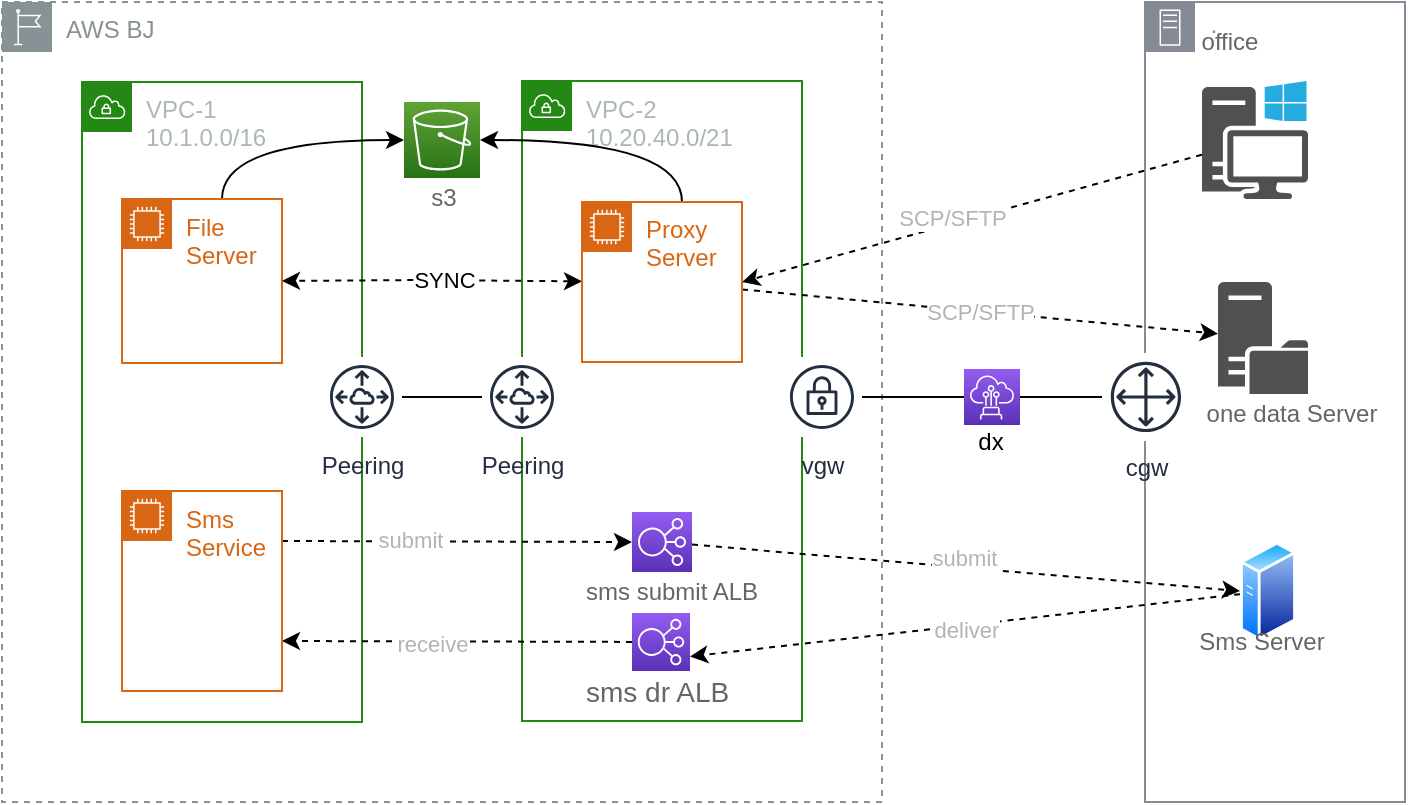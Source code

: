 <mxfile version="14.9.6" type="github">
  <diagram id="Yk6t9v-q_GspNquAsi5I" name="Page-1">
    <mxGraphModel dx="700" dy="443" grid="1" gridSize="10" guides="1" tooltips="1" connect="1" arrows="1" fold="1" page="1" pageScale="1" pageWidth="827" pageHeight="1169" math="0" shadow="0">
      <root>
        <mxCell id="0" />
        <mxCell id="1" parent="0" />
        <mxCell id="BR9eqy4Dcbu-qg9SR92N-37" value="·" style="outlineConnect=0;gradientColor=none;html=1;whiteSpace=wrap;fontSize=12;fontStyle=0;shape=mxgraph.aws4.group;grIcon=mxgraph.aws4.group_on_premise;strokeColor=#858B94;fillColor=none;verticalAlign=top;align=left;spacingLeft=30;fontColor=#858B94;dashed=0;" parent="1" vertex="1">
          <mxGeometry x="611.5" y="40" width="130" height="400" as="geometry" />
        </mxCell>
        <mxCell id="BR9eqy4Dcbu-qg9SR92N-1" value="AWS BJ" style="outlineConnect=0;gradientColor=none;html=1;whiteSpace=wrap;fontSize=12;fontStyle=0;shape=mxgraph.aws4.group;grIcon=mxgraph.aws4.group_region;strokeColor=#879196;fillColor=none;verticalAlign=top;align=left;spacingLeft=30;fontColor=#879196;dashed=1;" parent="1" vertex="1">
          <mxGeometry x="40" y="40" width="440" height="400" as="geometry" />
        </mxCell>
        <mxCell id="BR9eqy4Dcbu-qg9SR92N-4" value="VPC-1&lt;br&gt;10.1.0.0/16" style="points=[[0,0],[0.25,0],[0.5,0],[0.75,0],[1,0],[1,0.25],[1,0.5],[1,0.75],[1,1],[0.75,1],[0.5,1],[0.25,1],[0,1],[0,0.75],[0,0.5],[0,0.25]];outlineConnect=0;gradientColor=none;html=1;whiteSpace=wrap;fontSize=12;fontStyle=0;shape=mxgraph.aws4.group;grIcon=mxgraph.aws4.group_vpc;strokeColor=#248814;fillColor=none;verticalAlign=top;align=left;spacingLeft=30;fontColor=#AAB7B8;dashed=0;" parent="1" vertex="1">
          <mxGeometry x="80" y="80" width="140" height="320" as="geometry" />
        </mxCell>
        <mxCell id="BR9eqy4Dcbu-qg9SR92N-7" value="VPC-2&lt;br&gt;10.20.40.0/21" style="points=[[0,0],[0.25,0],[0.5,0],[0.75,0],[1,0],[1,0.25],[1,0.5],[1,0.75],[1,1],[0.75,1],[0.5,1],[0.25,1],[0,1],[0,0.75],[0,0.5],[0,0.25]];outlineConnect=0;gradientColor=none;html=1;whiteSpace=wrap;fontSize=12;fontStyle=0;shape=mxgraph.aws4.group;grIcon=mxgraph.aws4.group_vpc;strokeColor=#248814;fillColor=none;verticalAlign=top;align=left;spacingLeft=30;fontColor=#AAB7B8;dashed=0;" parent="1" vertex="1">
          <mxGeometry x="300" y="79.5" width="140" height="320" as="geometry" />
        </mxCell>
        <mxCell id="BR9eqy4Dcbu-qg9SR92N-10" value="Peering" style="outlineConnect=0;fontColor=#232F3E;gradientColor=none;strokeColor=#232F3E;fillColor=#ffffff;dashed=0;verticalLabelPosition=bottom;verticalAlign=top;align=center;html=1;fontSize=12;fontStyle=0;aspect=fixed;shape=mxgraph.aws4.resourceIcon;resIcon=mxgraph.aws4.peering;" parent="1" vertex="1">
          <mxGeometry x="200" y="217.5" width="40" height="40" as="geometry" />
        </mxCell>
        <mxCell id="BR9eqy4Dcbu-qg9SR92N-12" value="" style="edgeStyle=orthogonalEdgeStyle;rounded=0;orthogonalLoop=1;jettySize=auto;html=1;endArrow=none;endFill=0;" parent="1" source="BR9eqy4Dcbu-qg9SR92N-11" target="BR9eqy4Dcbu-qg9SR92N-10" edge="1">
          <mxGeometry relative="1" as="geometry" />
        </mxCell>
        <mxCell id="BR9eqy4Dcbu-qg9SR92N-11" value="Peering" style="outlineConnect=0;fontColor=#232F3E;gradientColor=none;strokeColor=#232F3E;fillColor=#ffffff;dashed=0;verticalLabelPosition=bottom;verticalAlign=top;align=center;html=1;fontSize=12;fontStyle=0;aspect=fixed;shape=mxgraph.aws4.resourceIcon;resIcon=mxgraph.aws4.peering;" parent="1" vertex="1">
          <mxGeometry x="280" y="217.5" width="40" height="40" as="geometry" />
        </mxCell>
        <mxCell id="BR9eqy4Dcbu-qg9SR92N-32" value="" style="orthogonalLoop=1;jettySize=auto;html=1;strokeColor=none;" parent="1" source="BR9eqy4Dcbu-qg9SR92N-13" target="BR9eqy4Dcbu-qg9SR92N-25" edge="1">
          <mxGeometry relative="1" as="geometry" />
        </mxCell>
        <mxCell id="BR9eqy4Dcbu-qg9SR92N-35" value="" style="edgeStyle=none;orthogonalLoop=1;jettySize=auto;html=1;endArrow=none;endFill=0;" parent="1" source="BR9eqy4Dcbu-qg9SR92N-13" target="BR9eqy4Dcbu-qg9SR92N-25" edge="1">
          <mxGeometry relative="1" as="geometry" />
        </mxCell>
        <mxCell id="BR9eqy4Dcbu-qg9SR92N-13" value="vgw" style="outlineConnect=0;fontColor=#232F3E;gradientColor=none;strokeColor=#232F3E;fillColor=#ffffff;dashed=0;verticalLabelPosition=bottom;verticalAlign=top;align=center;html=1;fontSize=12;fontStyle=0;aspect=fixed;shape=mxgraph.aws4.resourceIcon;resIcon=mxgraph.aws4.vpn_gateway;" parent="1" vertex="1">
          <mxGeometry x="430" y="217.5" width="40" height="40" as="geometry" />
        </mxCell>
        <mxCell id="BR9eqy4Dcbu-qg9SR92N-36" value="" style="edgeStyle=none;orthogonalLoop=1;jettySize=auto;html=1;endArrow=none;endFill=0;" parent="1" source="BR9eqy4Dcbu-qg9SR92N-18" target="BR9eqy4Dcbu-qg9SR92N-25" edge="1">
          <mxGeometry relative="1" as="geometry" />
        </mxCell>
        <mxCell id="BR9eqy4Dcbu-qg9SR92N-18" value="cgw" style="outlineConnect=0;fontColor=#232F3E;gradientColor=none;strokeColor=#232F3E;fillColor=#ffffff;verticalLabelPosition=bottom;verticalAlign=top;align=center;html=1;fontSize=12;fontStyle=0;aspect=fixed;shape=mxgraph.aws4.resourceIcon;resIcon=mxgraph.aws4.customer_gateway;" parent="1" vertex="1">
          <mxGeometry x="590" y="215.54" width="43.91" height="43.91" as="geometry" />
        </mxCell>
        <mxCell id="BR9eqy4Dcbu-qg9SR92N-27" value="" style="edgeStyle=none;rounded=0;orthogonalLoop=1;jettySize=auto;html=1;entryX=1;entryY=0.5;entryDx=0;entryDy=0;dashed=1;" parent="1" source="BR9eqy4Dcbu-qg9SR92N-19" target="BR9eqy4Dcbu-qg9SR92N-22" edge="1">
          <mxGeometry relative="1" as="geometry" />
        </mxCell>
        <mxCell id="BR9eqy4Dcbu-qg9SR92N-28" value="&lt;font color=&quot;#b3b3b3&quot;&gt;SCP/SFTP&lt;/font&gt;" style="edgeLabel;html=1;align=center;verticalAlign=middle;resizable=0;points=[];" parent="BR9eqy4Dcbu-qg9SR92N-27" vertex="1" connectable="0">
          <mxGeometry x="0.09" y="-3" relative="1" as="geometry">
            <mxPoint x="1" as="offset" />
          </mxGeometry>
        </mxCell>
        <mxCell id="BR9eqy4Dcbu-qg9SR92N-19" value="" style="pointerEvents=1;shadow=0;dashed=0;html=1;strokeColor=none;fillColor=#505050;labelPosition=center;verticalLabelPosition=bottom;verticalAlign=top;outlineConnect=0;align=center;shape=mxgraph.office.devices.workstation_pc;" parent="1" vertex="1">
          <mxGeometry x="640" y="79.5" width="53" height="59" as="geometry" />
        </mxCell>
        <mxCell id="BR9eqy4Dcbu-qg9SR92N-43" style="edgeStyle=orthogonalEdgeStyle;orthogonalLoop=1;jettySize=auto;html=1;entryX=0;entryY=0.5;entryDx=0;entryDy=0;entryPerimeter=0;endArrow=classic;endFill=1;elbow=vertical;curved=1;" parent="1" source="BR9eqy4Dcbu-qg9SR92N-20" target="BR9eqy4Dcbu-qg9SR92N-41" edge="1">
          <mxGeometry relative="1" as="geometry">
            <Array as="points">
              <mxPoint x="150" y="109" />
            </Array>
          </mxGeometry>
        </mxCell>
        <mxCell id="BR9eqy4Dcbu-qg9SR92N-20" value="File Server" style="points=[[0,0],[0.25,0],[0.5,0],[0.75,0],[1,0],[1,0.25],[1,0.5],[1,0.75],[1,1],[0.75,1],[0.5,1],[0.25,1],[0,1],[0,0.75],[0,0.5],[0,0.25]];outlineConnect=0;gradientColor=none;html=1;whiteSpace=wrap;fontSize=12;fontStyle=0;shape=mxgraph.aws4.group;grIcon=mxgraph.aws4.group_ec2_instance_contents;strokeColor=#D86613;fillColor=none;verticalAlign=top;align=left;spacingLeft=30;fontColor=#D86613;dashed=0;" parent="1" vertex="1">
          <mxGeometry x="100" y="138.5" width="80" height="81.96" as="geometry" />
        </mxCell>
        <mxCell id="BR9eqy4Dcbu-qg9SR92N-29" style="edgeStyle=none;rounded=0;orthogonalLoop=1;jettySize=auto;html=1;entryX=1;entryY=0.5;entryDx=0;entryDy=0;dashed=1;startArrow=classic;startFill=1;" parent="1" source="BR9eqy4Dcbu-qg9SR92N-22" target="BR9eqy4Dcbu-qg9SR92N-20" edge="1">
          <mxGeometry relative="1" as="geometry">
            <Array as="points">
              <mxPoint x="250" y="179" />
            </Array>
          </mxGeometry>
        </mxCell>
        <mxCell id="BR9eqy4Dcbu-qg9SR92N-30" value="SYNC" style="edgeLabel;html=1;align=center;verticalAlign=middle;resizable=0;points=[];" parent="BR9eqy4Dcbu-qg9SR92N-29" vertex="1" connectable="0">
          <mxGeometry x="0.153" y="-1" relative="1" as="geometry">
            <mxPoint x="17" y="1" as="offset" />
          </mxGeometry>
        </mxCell>
        <mxCell id="BR9eqy4Dcbu-qg9SR92N-42" style="edgeStyle=orthogonalEdgeStyle;curved=1;orthogonalLoop=1;jettySize=auto;html=1;entryX=1;entryY=0.5;entryDx=0;entryDy=0;entryPerimeter=0;endArrow=classic;endFill=1;" parent="1" source="BR9eqy4Dcbu-qg9SR92N-22" target="BR9eqy4Dcbu-qg9SR92N-41" edge="1">
          <mxGeometry relative="1" as="geometry">
            <Array as="points">
              <mxPoint x="380" y="109" />
            </Array>
          </mxGeometry>
        </mxCell>
        <mxCell id="537Jsp8l8VRUOBUdNGrK-4" value="&lt;font color=&quot;#b3b3b3&quot;&gt;SCP/SFTP&lt;/font&gt;" style="rounded=0;orthogonalLoop=1;jettySize=auto;html=1;dashed=1;" edge="1" parent="1" source="BR9eqy4Dcbu-qg9SR92N-22" target="537Jsp8l8VRUOBUdNGrK-1">
          <mxGeometry relative="1" as="geometry" />
        </mxCell>
        <mxCell id="BR9eqy4Dcbu-qg9SR92N-22" value="Proxy Server" style="points=[[0,0],[0.25,0],[0.5,0],[0.75,0],[1,0],[1,0.25],[1,0.5],[1,0.75],[1,1],[0.75,1],[0.5,1],[0.25,1],[0,1],[0,0.75],[0,0.5],[0,0.25]];outlineConnect=0;gradientColor=none;html=1;whiteSpace=wrap;fontSize=12;fontStyle=0;shape=mxgraph.aws4.group;grIcon=mxgraph.aws4.group_ec2_instance_contents;strokeColor=#D86613;fillColor=none;verticalAlign=top;align=left;spacingLeft=30;fontColor=#D86613;dashed=0;" parent="1" vertex="1">
          <mxGeometry x="330" y="140" width="80" height="80" as="geometry" />
        </mxCell>
        <mxCell id="BR9eqy4Dcbu-qg9SR92N-25" value="" style="points=[[0,0,0],[0.25,0,0],[0.5,0,0],[0.75,0,0],[1,0,0],[0,1,0],[0.25,1,0],[0.5,1,0],[0.75,1,0],[1,1,0],[0,0.25,0],[0,0.5,0],[0,0.75,0],[1,0.25,0],[1,0.5,0],[1,0.75,0]];outlineConnect=0;fontColor=#232F3E;gradientColor=#945DF2;gradientDirection=north;fillColor=#5A30B5;strokeColor=#ffffff;dashed=0;verticalLabelPosition=bottom;verticalAlign=top;align=center;html=1;fontSize=12;fontStyle=0;aspect=fixed;shape=mxgraph.aws4.resourceIcon;resIcon=mxgraph.aws4.direct_connect;" parent="1" vertex="1">
          <mxGeometry x="521" y="223.5" width="28" height="28" as="geometry" />
        </mxCell>
        <mxCell id="BR9eqy4Dcbu-qg9SR92N-38" value="dx" style="text;html=1;align=center;verticalAlign=middle;resizable=0;points=[];autosize=1;strokeColor=none;" parent="1" vertex="1">
          <mxGeometry x="519" y="250" width="30" height="20" as="geometry" />
        </mxCell>
        <mxCell id="BR9eqy4Dcbu-qg9SR92N-41" value="" style="points=[[0,0,0],[0.25,0,0],[0.5,0,0],[0.75,0,0],[1,0,0],[0,1,0],[0.25,1,0],[0.5,1,0],[0.75,1,0],[1,1,0],[0,0.25,0],[0,0.5,0],[0,0.75,0],[1,0.25,0],[1,0.5,0],[1,0.75,0]];outlineConnect=0;fontColor=#232F3E;gradientColor=#60A337;gradientDirection=north;fillColor=#277116;strokeColor=#ffffff;dashed=0;verticalLabelPosition=bottom;verticalAlign=top;align=center;html=1;fontSize=12;fontStyle=0;aspect=fixed;shape=mxgraph.aws4.resourceIcon;resIcon=mxgraph.aws4.s3;" parent="1" vertex="1">
          <mxGeometry x="241" y="90" width="38" height="38" as="geometry" />
        </mxCell>
        <mxCell id="BR9eqy4Dcbu-qg9SR92N-47" value="&lt;font color=&quot;#666666&quot;&gt;s3&lt;/font&gt;" style="text;html=1;strokeColor=none;fillColor=none;align=center;verticalAlign=middle;whiteSpace=wrap;rounded=0;dashed=1;" parent="1" vertex="1">
          <mxGeometry x="241" y="128" width="40" height="20" as="geometry" />
        </mxCell>
        <mxCell id="537Jsp8l8VRUOBUdNGrK-7" style="edgeStyle=none;rounded=0;orthogonalLoop=1;jettySize=auto;html=1;entryX=0;entryY=0.5;entryDx=0;entryDy=0;dashed=1;startArrow=none;startFill=0;" edge="1" parent="1" source="BR9eqy4Dcbu-qg9SR92N-48" target="537Jsp8l8VRUOBUdNGrK-5">
          <mxGeometry relative="1" as="geometry" />
        </mxCell>
        <mxCell id="537Jsp8l8VRUOBUdNGrK-9" value="&lt;font color=&quot;#b3b3b3&quot;&gt;submit&lt;/font&gt;" style="edgeLabel;html=1;align=center;verticalAlign=middle;resizable=0;points=[];" vertex="1" connectable="0" parent="537Jsp8l8VRUOBUdNGrK-7">
          <mxGeometry x="-0.185" relative="1" as="geometry">
            <mxPoint x="24" y="-3" as="offset" />
          </mxGeometry>
        </mxCell>
        <mxCell id="BR9eqy4Dcbu-qg9SR92N-48" value="" style="points=[[0,0,0],[0.25,0,0],[0.5,0,0],[0.75,0,0],[1,0,0],[0,1,0],[0.25,1,0],[0.5,1,0],[0.75,1,0],[1,1,0],[0,0.25,0],[0,0.5,0],[0,0.75,0],[1,0.25,0],[1,0.5,0],[1,0.75,0]];outlineConnect=0;fontColor=#232F3E;gradientColor=#945DF2;gradientDirection=north;fillColor=#5A30B5;strokeColor=#ffffff;dashed=0;verticalLabelPosition=bottom;verticalAlign=top;align=center;html=1;fontSize=12;fontStyle=0;aspect=fixed;shape=mxgraph.aws4.resourceIcon;resIcon=mxgraph.aws4.elastic_load_balancing;" parent="1" vertex="1">
          <mxGeometry x="355" y="295" width="30" height="30" as="geometry" />
        </mxCell>
        <mxCell id="BR9eqy4Dcbu-qg9SR92N-49" value="&lt;font color=&quot;#666666&quot;&gt;sms submit ALB&lt;/font&gt;" style="text;html=1;strokeColor=none;fillColor=none;align=center;verticalAlign=middle;whiteSpace=wrap;rounded=0;dashed=1;" parent="1" vertex="1">
          <mxGeometry x="320" y="324.5" width="110" height="20" as="geometry" />
        </mxCell>
        <mxCell id="537Jsp8l8VRUOBUdNGrK-12" style="edgeStyle=none;rounded=0;orthogonalLoop=1;jettySize=auto;html=1;entryX=1;entryY=0.75;entryDx=0;entryDy=0;dashed=1;startArrow=none;startFill=0;" edge="1" parent="1" source="BR9eqy4Dcbu-qg9SR92N-50" target="BR9eqy4Dcbu-qg9SR92N-52">
          <mxGeometry relative="1" as="geometry" />
        </mxCell>
        <mxCell id="537Jsp8l8VRUOBUdNGrK-14" value="&lt;font color=&quot;#b3b3b3&quot;&gt;receive&lt;/font&gt;" style="edgeLabel;html=1;align=center;verticalAlign=middle;resizable=0;points=[];" vertex="1" connectable="0" parent="537Jsp8l8VRUOBUdNGrK-12">
          <mxGeometry x="0.147" y="1" relative="1" as="geometry">
            <mxPoint as="offset" />
          </mxGeometry>
        </mxCell>
        <mxCell id="BR9eqy4Dcbu-qg9SR92N-50" value="" style="points=[[0,0,0],[0.25,0,0],[0.5,0,0],[0.75,0,0],[1,0,0],[0,1,0],[0.25,1,0],[0.5,1,0],[0.75,1,0],[1,1,0],[0,0.25,0],[0,0.5,0],[0,0.75,0],[1,0.25,0],[1,0.5,0],[1,0.75,0]];outlineConnect=0;fontColor=#232F3E;gradientColor=#945DF2;gradientDirection=north;fillColor=#5A30B5;strokeColor=#ffffff;dashed=0;verticalLabelPosition=bottom;verticalAlign=top;align=center;html=1;fontSize=12;fontStyle=0;aspect=fixed;shape=mxgraph.aws4.resourceIcon;resIcon=mxgraph.aws4.elastic_load_balancing;" parent="1" vertex="1">
          <mxGeometry x="355" y="345.5" width="29" height="29" as="geometry" />
        </mxCell>
        <mxCell id="BR9eqy4Dcbu-qg9SR92N-51" value="&lt;span style=&quot;font-style: normal ; font-weight: 400 ; letter-spacing: normal ; text-indent: 0px ; text-transform: none ; word-spacing: 0px ; background-color: rgb(255 , 255 , 255) ; display: inline ; float: none&quot;&gt;&lt;font style=&quot;font-size: 14px&quot; color=&quot;#666666&quot;&gt;sms dr ALB&lt;/font&gt;&lt;/span&gt;" style="text;whiteSpace=wrap;html=1;" parent="1" vertex="1">
          <mxGeometry x="330" y="370" width="90" height="30" as="geometry" />
        </mxCell>
        <mxCell id="537Jsp8l8VRUOBUdNGrK-11" style="edgeStyle=none;rounded=0;orthogonalLoop=1;jettySize=auto;html=1;exitX=1;exitY=0.25;exitDx=0;exitDy=0;entryX=0;entryY=0.5;entryDx=0;entryDy=0;entryPerimeter=0;dashed=1;startArrow=none;startFill=0;" edge="1" parent="1" source="BR9eqy4Dcbu-qg9SR92N-52" target="BR9eqy4Dcbu-qg9SR92N-48">
          <mxGeometry relative="1" as="geometry" />
        </mxCell>
        <mxCell id="537Jsp8l8VRUOBUdNGrK-13" value="&lt;font color=&quot;#b3b3b3&quot;&gt;submit&lt;/font&gt;" style="edgeLabel;html=1;align=center;verticalAlign=middle;resizable=0;points=[];" vertex="1" connectable="0" parent="537Jsp8l8VRUOBUdNGrK-11">
          <mxGeometry x="-0.27" y="1" relative="1" as="geometry">
            <mxPoint as="offset" />
          </mxGeometry>
        </mxCell>
        <mxCell id="BR9eqy4Dcbu-qg9SR92N-52" value="Sms&amp;nbsp; Service" style="points=[[0,0],[0.25,0],[0.5,0],[0.75,0],[1,0],[1,0.25],[1,0.5],[1,0.75],[1,1],[0.75,1],[0.5,1],[0.25,1],[0,1],[0,0.75],[0,0.5],[0,0.25]];outlineConnect=0;gradientColor=none;html=1;whiteSpace=wrap;fontSize=12;fontStyle=0;shape=mxgraph.aws4.group;grIcon=mxgraph.aws4.group_ec2_instance_contents;strokeColor=#D86613;fillColor=none;verticalAlign=top;align=left;spacingLeft=30;fontColor=#D86613;dashed=0;" parent="1" vertex="1">
          <mxGeometry x="100" y="284.5" width="80" height="100" as="geometry" />
        </mxCell>
        <mxCell id="537Jsp8l8VRUOBUdNGrK-1" value="" style="pointerEvents=1;shadow=0;dashed=0;html=1;strokeColor=none;fillColor=#505050;labelPosition=center;verticalLabelPosition=bottom;verticalAlign=top;outlineConnect=0;align=center;shape=mxgraph.office.servers.file_server;" vertex="1" parent="1">
          <mxGeometry x="648" y="180" width="45" height="56" as="geometry" />
        </mxCell>
        <mxCell id="537Jsp8l8VRUOBUdNGrK-3" value="&lt;font color=&quot;#666666&quot;&gt;one data Server&lt;/font&gt;" style="text;html=1;strokeColor=none;fillColor=none;align=center;verticalAlign=middle;whiteSpace=wrap;rounded=0;" vertex="1" parent="1">
          <mxGeometry x="630" y="236" width="110" height="20" as="geometry" />
        </mxCell>
        <mxCell id="537Jsp8l8VRUOBUdNGrK-8" style="edgeStyle=none;rounded=0;orthogonalLoop=1;jettySize=auto;html=1;entryX=1;entryY=0.75;entryDx=0;entryDy=0;entryPerimeter=0;dashed=1;startArrow=none;startFill=0;" edge="1" parent="1" source="537Jsp8l8VRUOBUdNGrK-5" target="BR9eqy4Dcbu-qg9SR92N-50">
          <mxGeometry relative="1" as="geometry" />
        </mxCell>
        <mxCell id="537Jsp8l8VRUOBUdNGrK-10" value="&lt;font color=&quot;#b3b3b3&quot;&gt;deliver&lt;/font&gt;" style="edgeLabel;html=1;align=center;verticalAlign=middle;resizable=0;points=[];" vertex="1" connectable="0" parent="537Jsp8l8VRUOBUdNGrK-8">
          <mxGeometry x="0.218" y="3" relative="1" as="geometry">
            <mxPoint x="30" y="-4" as="offset" />
          </mxGeometry>
        </mxCell>
        <mxCell id="537Jsp8l8VRUOBUdNGrK-5" value="" style="aspect=fixed;perimeter=ellipsePerimeter;html=1;align=center;shadow=0;dashed=0;spacingTop=3;image;image=img/lib/active_directory/generic_server.svg;" vertex="1" parent="1">
          <mxGeometry x="659" y="309.5" width="28.0" height="50" as="geometry" />
        </mxCell>
        <mxCell id="537Jsp8l8VRUOBUdNGrK-6" value="&lt;font color=&quot;#666666&quot;&gt;Sms Server&lt;/font&gt;" style="text;html=1;strokeColor=none;fillColor=none;align=center;verticalAlign=middle;whiteSpace=wrap;rounded=0;" vertex="1" parent="1">
          <mxGeometry x="630" y="350" width="80" height="20" as="geometry" />
        </mxCell>
        <mxCell id="537Jsp8l8VRUOBUdNGrK-15" value="&lt;font color=&quot;#666666&quot;&gt;office&lt;/font&gt;" style="text;html=1;strokeColor=none;fillColor=none;align=center;verticalAlign=middle;whiteSpace=wrap;rounded=0;" vertex="1" parent="1">
          <mxGeometry x="633.91" y="50" width="40" height="20" as="geometry" />
        </mxCell>
      </root>
    </mxGraphModel>
  </diagram>
</mxfile>
